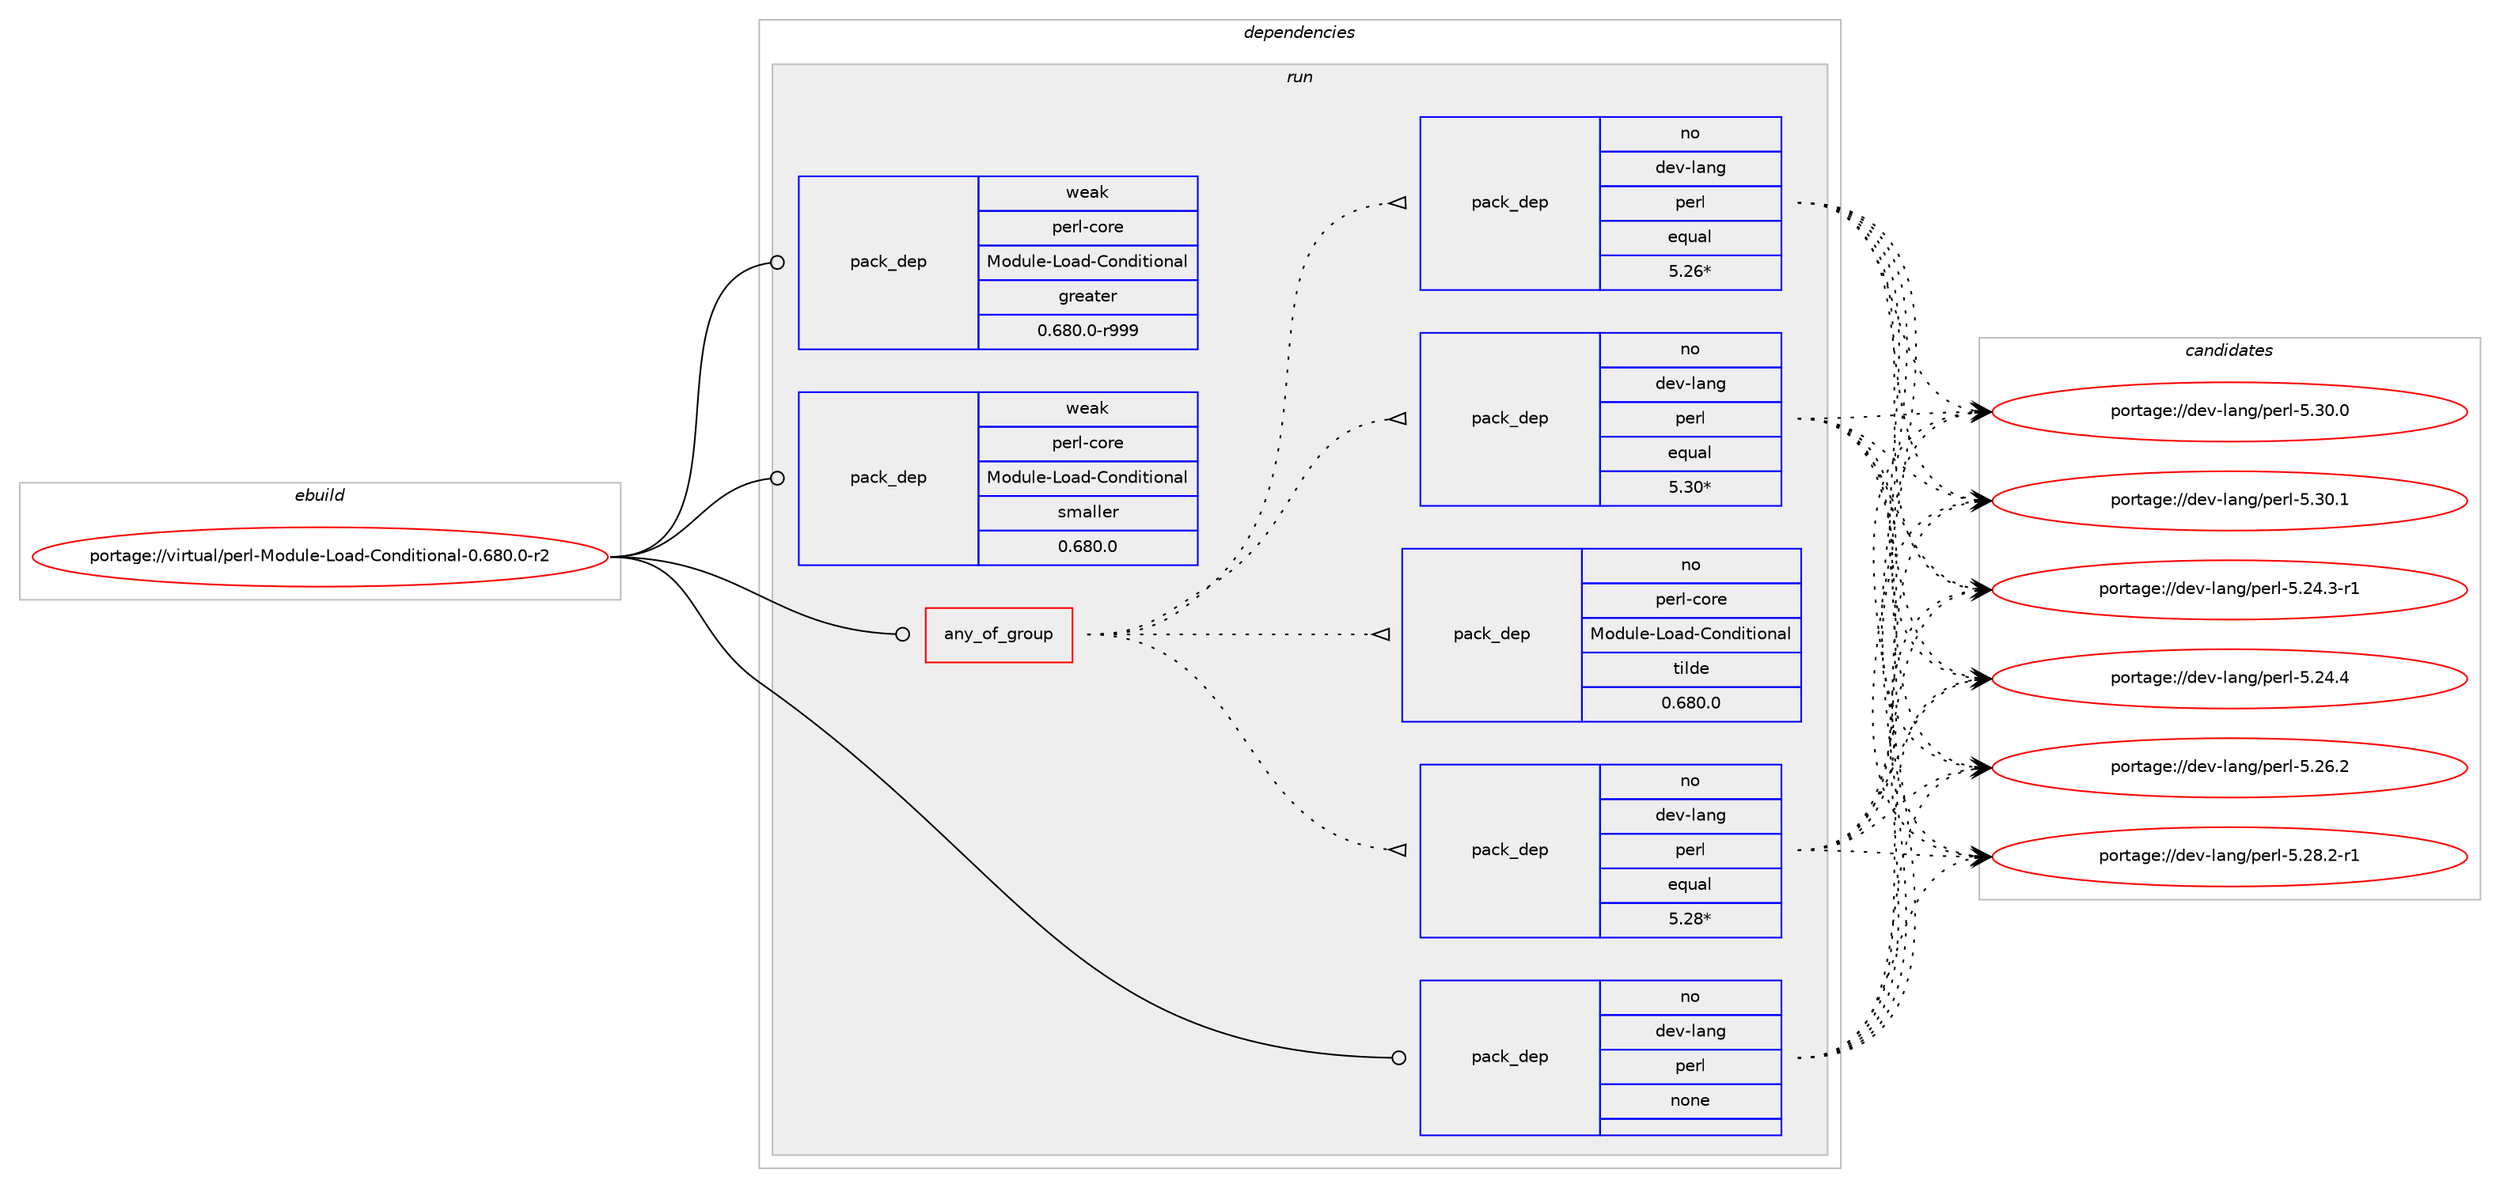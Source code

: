 digraph prolog {

# *************
# Graph options
# *************

newrank=true;
concentrate=true;
compound=true;
graph [rankdir=LR,fontname=Helvetica,fontsize=10,ranksep=1.5];#, ranksep=2.5, nodesep=0.2];
edge  [arrowhead=vee];
node  [fontname=Helvetica,fontsize=10];

# **********
# The ebuild
# **********

subgraph cluster_leftcol {
color=gray;
rank=same;
label=<<i>ebuild</i>>;
id [label="portage://virtual/perl-Module-Load-Conditional-0.680.0-r2", color=red, width=4, href="../virtual/perl-Module-Load-Conditional-0.680.0-r2.svg"];
}

# ****************
# The dependencies
# ****************

subgraph cluster_midcol {
color=gray;
label=<<i>dependencies</i>>;
subgraph cluster_compile {
fillcolor="#eeeeee";
style=filled;
label=<<i>compile</i>>;
}
subgraph cluster_compileandrun {
fillcolor="#eeeeee";
style=filled;
label=<<i>compile and run</i>>;
}
subgraph cluster_run {
fillcolor="#eeeeee";
style=filled;
label=<<i>run</i>>;
subgraph any7309 {
dependency435053 [label=<<TABLE BORDER="0" CELLBORDER="1" CELLSPACING="0" CELLPADDING="4"><TR><TD CELLPADDING="10">any_of_group</TD></TR></TABLE>>, shape=none, color=red];subgraph pack322499 {
dependency435054 [label=<<TABLE BORDER="0" CELLBORDER="1" CELLSPACING="0" CELLPADDING="4" WIDTH="220"><TR><TD ROWSPAN="6" CELLPADDING="30">pack_dep</TD></TR><TR><TD WIDTH="110">no</TD></TR><TR><TD>dev-lang</TD></TR><TR><TD>perl</TD></TR><TR><TD>equal</TD></TR><TR><TD>5.30*</TD></TR></TABLE>>, shape=none, color=blue];
}
dependency435053:e -> dependency435054:w [weight=20,style="dotted",arrowhead="oinv"];
subgraph pack322500 {
dependency435055 [label=<<TABLE BORDER="0" CELLBORDER="1" CELLSPACING="0" CELLPADDING="4" WIDTH="220"><TR><TD ROWSPAN="6" CELLPADDING="30">pack_dep</TD></TR><TR><TD WIDTH="110">no</TD></TR><TR><TD>dev-lang</TD></TR><TR><TD>perl</TD></TR><TR><TD>equal</TD></TR><TR><TD>5.28*</TD></TR></TABLE>>, shape=none, color=blue];
}
dependency435053:e -> dependency435055:w [weight=20,style="dotted",arrowhead="oinv"];
subgraph pack322501 {
dependency435056 [label=<<TABLE BORDER="0" CELLBORDER="1" CELLSPACING="0" CELLPADDING="4" WIDTH="220"><TR><TD ROWSPAN="6" CELLPADDING="30">pack_dep</TD></TR><TR><TD WIDTH="110">no</TD></TR><TR><TD>dev-lang</TD></TR><TR><TD>perl</TD></TR><TR><TD>equal</TD></TR><TR><TD>5.26*</TD></TR></TABLE>>, shape=none, color=blue];
}
dependency435053:e -> dependency435056:w [weight=20,style="dotted",arrowhead="oinv"];
subgraph pack322502 {
dependency435057 [label=<<TABLE BORDER="0" CELLBORDER="1" CELLSPACING="0" CELLPADDING="4" WIDTH="220"><TR><TD ROWSPAN="6" CELLPADDING="30">pack_dep</TD></TR><TR><TD WIDTH="110">no</TD></TR><TR><TD>perl-core</TD></TR><TR><TD>Module-Load-Conditional</TD></TR><TR><TD>tilde</TD></TR><TR><TD>0.680.0</TD></TR></TABLE>>, shape=none, color=blue];
}
dependency435053:e -> dependency435057:w [weight=20,style="dotted",arrowhead="oinv"];
}
id:e -> dependency435053:w [weight=20,style="solid",arrowhead="odot"];
subgraph pack322503 {
dependency435058 [label=<<TABLE BORDER="0" CELLBORDER="1" CELLSPACING="0" CELLPADDING="4" WIDTH="220"><TR><TD ROWSPAN="6" CELLPADDING="30">pack_dep</TD></TR><TR><TD WIDTH="110">no</TD></TR><TR><TD>dev-lang</TD></TR><TR><TD>perl</TD></TR><TR><TD>none</TD></TR><TR><TD></TD></TR></TABLE>>, shape=none, color=blue];
}
id:e -> dependency435058:w [weight=20,style="solid",arrowhead="odot"];
subgraph pack322504 {
dependency435059 [label=<<TABLE BORDER="0" CELLBORDER="1" CELLSPACING="0" CELLPADDING="4" WIDTH="220"><TR><TD ROWSPAN="6" CELLPADDING="30">pack_dep</TD></TR><TR><TD WIDTH="110">weak</TD></TR><TR><TD>perl-core</TD></TR><TR><TD>Module-Load-Conditional</TD></TR><TR><TD>greater</TD></TR><TR><TD>0.680.0-r999</TD></TR></TABLE>>, shape=none, color=blue];
}
id:e -> dependency435059:w [weight=20,style="solid",arrowhead="odot"];
subgraph pack322505 {
dependency435060 [label=<<TABLE BORDER="0" CELLBORDER="1" CELLSPACING="0" CELLPADDING="4" WIDTH="220"><TR><TD ROWSPAN="6" CELLPADDING="30">pack_dep</TD></TR><TR><TD WIDTH="110">weak</TD></TR><TR><TD>perl-core</TD></TR><TR><TD>Module-Load-Conditional</TD></TR><TR><TD>smaller</TD></TR><TR><TD>0.680.0</TD></TR></TABLE>>, shape=none, color=blue];
}
id:e -> dependency435060:w [weight=20,style="solid",arrowhead="odot"];
}
}

# **************
# The candidates
# **************

subgraph cluster_choices {
rank=same;
color=gray;
label=<<i>candidates</i>>;

subgraph choice322499 {
color=black;
nodesep=1;
choiceportage100101118451089711010347112101114108455346505246514511449 [label="portage://dev-lang/perl-5.24.3-r1", color=red, width=4,href="../dev-lang/perl-5.24.3-r1.svg"];
choiceportage10010111845108971101034711210111410845534650524652 [label="portage://dev-lang/perl-5.24.4", color=red, width=4,href="../dev-lang/perl-5.24.4.svg"];
choiceportage10010111845108971101034711210111410845534650544650 [label="portage://dev-lang/perl-5.26.2", color=red, width=4,href="../dev-lang/perl-5.26.2.svg"];
choiceportage100101118451089711010347112101114108455346505646504511449 [label="portage://dev-lang/perl-5.28.2-r1", color=red, width=4,href="../dev-lang/perl-5.28.2-r1.svg"];
choiceportage10010111845108971101034711210111410845534651484648 [label="portage://dev-lang/perl-5.30.0", color=red, width=4,href="../dev-lang/perl-5.30.0.svg"];
choiceportage10010111845108971101034711210111410845534651484649 [label="portage://dev-lang/perl-5.30.1", color=red, width=4,href="../dev-lang/perl-5.30.1.svg"];
dependency435054:e -> choiceportage100101118451089711010347112101114108455346505246514511449:w [style=dotted,weight="100"];
dependency435054:e -> choiceportage10010111845108971101034711210111410845534650524652:w [style=dotted,weight="100"];
dependency435054:e -> choiceportage10010111845108971101034711210111410845534650544650:w [style=dotted,weight="100"];
dependency435054:e -> choiceportage100101118451089711010347112101114108455346505646504511449:w [style=dotted,weight="100"];
dependency435054:e -> choiceportage10010111845108971101034711210111410845534651484648:w [style=dotted,weight="100"];
dependency435054:e -> choiceportage10010111845108971101034711210111410845534651484649:w [style=dotted,weight="100"];
}
subgraph choice322500 {
color=black;
nodesep=1;
choiceportage100101118451089711010347112101114108455346505246514511449 [label="portage://dev-lang/perl-5.24.3-r1", color=red, width=4,href="../dev-lang/perl-5.24.3-r1.svg"];
choiceportage10010111845108971101034711210111410845534650524652 [label="portage://dev-lang/perl-5.24.4", color=red, width=4,href="../dev-lang/perl-5.24.4.svg"];
choiceportage10010111845108971101034711210111410845534650544650 [label="portage://dev-lang/perl-5.26.2", color=red, width=4,href="../dev-lang/perl-5.26.2.svg"];
choiceportage100101118451089711010347112101114108455346505646504511449 [label="portage://dev-lang/perl-5.28.2-r1", color=red, width=4,href="../dev-lang/perl-5.28.2-r1.svg"];
choiceportage10010111845108971101034711210111410845534651484648 [label="portage://dev-lang/perl-5.30.0", color=red, width=4,href="../dev-lang/perl-5.30.0.svg"];
choiceportage10010111845108971101034711210111410845534651484649 [label="portage://dev-lang/perl-5.30.1", color=red, width=4,href="../dev-lang/perl-5.30.1.svg"];
dependency435055:e -> choiceportage100101118451089711010347112101114108455346505246514511449:w [style=dotted,weight="100"];
dependency435055:e -> choiceportage10010111845108971101034711210111410845534650524652:w [style=dotted,weight="100"];
dependency435055:e -> choiceportage10010111845108971101034711210111410845534650544650:w [style=dotted,weight="100"];
dependency435055:e -> choiceportage100101118451089711010347112101114108455346505646504511449:w [style=dotted,weight="100"];
dependency435055:e -> choiceportage10010111845108971101034711210111410845534651484648:w [style=dotted,weight="100"];
dependency435055:e -> choiceportage10010111845108971101034711210111410845534651484649:w [style=dotted,weight="100"];
}
subgraph choice322501 {
color=black;
nodesep=1;
choiceportage100101118451089711010347112101114108455346505246514511449 [label="portage://dev-lang/perl-5.24.3-r1", color=red, width=4,href="../dev-lang/perl-5.24.3-r1.svg"];
choiceportage10010111845108971101034711210111410845534650524652 [label="portage://dev-lang/perl-5.24.4", color=red, width=4,href="../dev-lang/perl-5.24.4.svg"];
choiceportage10010111845108971101034711210111410845534650544650 [label="portage://dev-lang/perl-5.26.2", color=red, width=4,href="../dev-lang/perl-5.26.2.svg"];
choiceportage100101118451089711010347112101114108455346505646504511449 [label="portage://dev-lang/perl-5.28.2-r1", color=red, width=4,href="../dev-lang/perl-5.28.2-r1.svg"];
choiceportage10010111845108971101034711210111410845534651484648 [label="portage://dev-lang/perl-5.30.0", color=red, width=4,href="../dev-lang/perl-5.30.0.svg"];
choiceportage10010111845108971101034711210111410845534651484649 [label="portage://dev-lang/perl-5.30.1", color=red, width=4,href="../dev-lang/perl-5.30.1.svg"];
dependency435056:e -> choiceportage100101118451089711010347112101114108455346505246514511449:w [style=dotted,weight="100"];
dependency435056:e -> choiceportage10010111845108971101034711210111410845534650524652:w [style=dotted,weight="100"];
dependency435056:e -> choiceportage10010111845108971101034711210111410845534650544650:w [style=dotted,weight="100"];
dependency435056:e -> choiceportage100101118451089711010347112101114108455346505646504511449:w [style=dotted,weight="100"];
dependency435056:e -> choiceportage10010111845108971101034711210111410845534651484648:w [style=dotted,weight="100"];
dependency435056:e -> choiceportage10010111845108971101034711210111410845534651484649:w [style=dotted,weight="100"];
}
subgraph choice322502 {
color=black;
nodesep=1;
}
subgraph choice322503 {
color=black;
nodesep=1;
choiceportage100101118451089711010347112101114108455346505246514511449 [label="portage://dev-lang/perl-5.24.3-r1", color=red, width=4,href="../dev-lang/perl-5.24.3-r1.svg"];
choiceportage10010111845108971101034711210111410845534650524652 [label="portage://dev-lang/perl-5.24.4", color=red, width=4,href="../dev-lang/perl-5.24.4.svg"];
choiceportage10010111845108971101034711210111410845534650544650 [label="portage://dev-lang/perl-5.26.2", color=red, width=4,href="../dev-lang/perl-5.26.2.svg"];
choiceportage100101118451089711010347112101114108455346505646504511449 [label="portage://dev-lang/perl-5.28.2-r1", color=red, width=4,href="../dev-lang/perl-5.28.2-r1.svg"];
choiceportage10010111845108971101034711210111410845534651484648 [label="portage://dev-lang/perl-5.30.0", color=red, width=4,href="../dev-lang/perl-5.30.0.svg"];
choiceportage10010111845108971101034711210111410845534651484649 [label="portage://dev-lang/perl-5.30.1", color=red, width=4,href="../dev-lang/perl-5.30.1.svg"];
dependency435058:e -> choiceportage100101118451089711010347112101114108455346505246514511449:w [style=dotted,weight="100"];
dependency435058:e -> choiceportage10010111845108971101034711210111410845534650524652:w [style=dotted,weight="100"];
dependency435058:e -> choiceportage10010111845108971101034711210111410845534650544650:w [style=dotted,weight="100"];
dependency435058:e -> choiceportage100101118451089711010347112101114108455346505646504511449:w [style=dotted,weight="100"];
dependency435058:e -> choiceportage10010111845108971101034711210111410845534651484648:w [style=dotted,weight="100"];
dependency435058:e -> choiceportage10010111845108971101034711210111410845534651484649:w [style=dotted,weight="100"];
}
subgraph choice322504 {
color=black;
nodesep=1;
}
subgraph choice322505 {
color=black;
nodesep=1;
}
}

}
